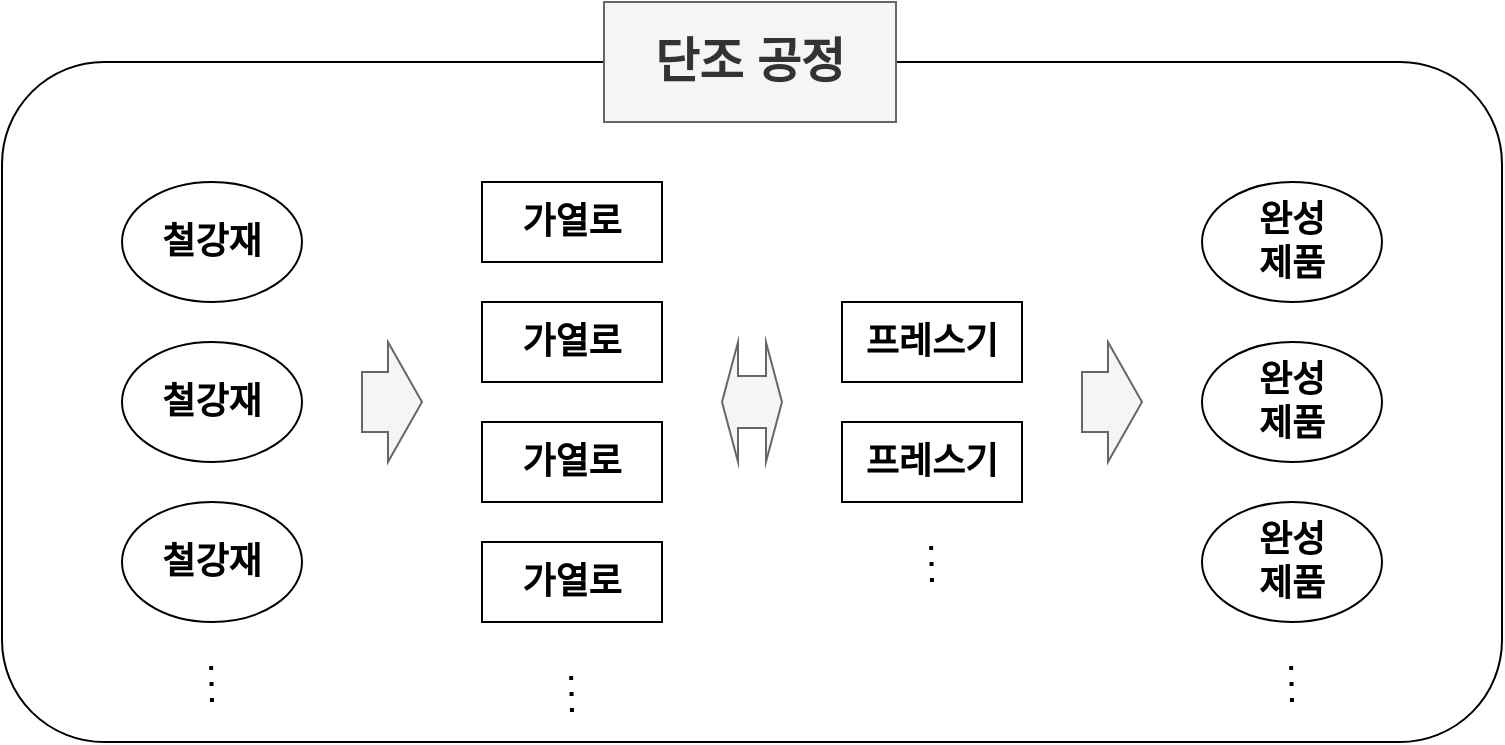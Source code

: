<mxfile version="16.5.5" type="github">
  <diagram id="wdg7d6GIiMwj1WEckeHe" name="Page-1">
    <mxGraphModel dx="1135" dy="969" grid="1" gridSize="10" guides="1" tooltips="1" connect="1" arrows="1" fold="1" page="1" pageScale="1" pageWidth="827" pageHeight="1169" math="0" shadow="0">
      <root>
        <mxCell id="0" />
        <mxCell id="1" parent="0" />
        <mxCell id="NMvF5vDh91TmVNXup4tc-2" value="" style="rounded=1;whiteSpace=wrap;html=1;" parent="1" vertex="1">
          <mxGeometry x="40" y="80" width="750" height="340" as="geometry" />
        </mxCell>
        <mxCell id="KqjhCIvY7JiIjr15peSO-1" value="&lt;h1&gt;단조 공정&lt;/h1&gt;" style="rounded=0;whiteSpace=wrap;html=1;fillColor=#f5f5f5;fontColor=#333333;strokeColor=#666666;" parent="1" vertex="1">
          <mxGeometry x="341" y="50" width="146" height="60" as="geometry" />
        </mxCell>
        <mxCell id="KqjhCIvY7JiIjr15peSO-2" value="&lt;h2&gt;철강재&lt;/h2&gt;" style="ellipse;whiteSpace=wrap;html=1;" parent="1" vertex="1">
          <mxGeometry x="100" y="140" width="90" height="60" as="geometry" />
        </mxCell>
        <mxCell id="KqjhCIvY7JiIjr15peSO-3" value="&lt;h2&gt;철강재&lt;/h2&gt;" style="ellipse;whiteSpace=wrap;html=1;" parent="1" vertex="1">
          <mxGeometry x="100" y="220" width="90" height="60" as="geometry" />
        </mxCell>
        <mxCell id="KqjhCIvY7JiIjr15peSO-4" value="&lt;h2&gt;철강재&lt;/h2&gt;" style="ellipse;whiteSpace=wrap;html=1;" parent="1" vertex="1">
          <mxGeometry x="100" y="300" width="90" height="60" as="geometry" />
        </mxCell>
        <mxCell id="KqjhCIvY7JiIjr15peSO-5" value="&lt;h2&gt;가열로&lt;/h2&gt;" style="rounded=0;whiteSpace=wrap;html=1;" parent="1" vertex="1">
          <mxGeometry x="280" y="140" width="90" height="40" as="geometry" />
        </mxCell>
        <mxCell id="KqjhCIvY7JiIjr15peSO-7" value="&lt;h2&gt;프레스기&lt;/h2&gt;" style="rounded=0;whiteSpace=wrap;html=1;" parent="1" vertex="1">
          <mxGeometry x="460" y="200" width="90" height="40" as="geometry" />
        </mxCell>
        <mxCell id="KqjhCIvY7JiIjr15peSO-8" value="&lt;h2&gt;가열로&lt;/h2&gt;" style="rounded=0;whiteSpace=wrap;html=1;" parent="1" vertex="1">
          <mxGeometry x="280" y="200" width="90" height="40" as="geometry" />
        </mxCell>
        <mxCell id="KqjhCIvY7JiIjr15peSO-13" value="&lt;h2&gt;프레스기&lt;/h2&gt;" style="rounded=0;whiteSpace=wrap;html=1;" parent="1" vertex="1">
          <mxGeometry x="460" y="260" width="90" height="40" as="geometry" />
        </mxCell>
        <mxCell id="KqjhCIvY7JiIjr15peSO-14" value="&lt;h2&gt;완성 &lt;br&gt;제품&lt;/h2&gt;" style="ellipse;whiteSpace=wrap;html=1;" parent="1" vertex="1">
          <mxGeometry x="640" y="140" width="90" height="60" as="geometry" />
        </mxCell>
        <mxCell id="KqjhCIvY7JiIjr15peSO-16" value="&lt;h2&gt;완성 &lt;br&gt;제품&lt;/h2&gt;" style="ellipse;whiteSpace=wrap;html=1;" parent="1" vertex="1">
          <mxGeometry x="640" y="220" width="90" height="60" as="geometry" />
        </mxCell>
        <mxCell id="KqjhCIvY7JiIjr15peSO-17" value="&lt;h2&gt;완성 &lt;br&gt;제품&lt;/h2&gt;" style="ellipse;whiteSpace=wrap;html=1;" parent="1" vertex="1">
          <mxGeometry x="640" y="300" width="90" height="60" as="geometry" />
        </mxCell>
        <mxCell id="KqjhCIvY7JiIjr15peSO-23" value="&lt;h2&gt;가열로&lt;/h2&gt;" style="rounded=0;whiteSpace=wrap;html=1;" parent="1" vertex="1">
          <mxGeometry x="280" y="260" width="90" height="40" as="geometry" />
        </mxCell>
        <mxCell id="KqjhCIvY7JiIjr15peSO-24" value="&lt;h2&gt;가열로&lt;/h2&gt;" style="rounded=0;whiteSpace=wrap;html=1;" parent="1" vertex="1">
          <mxGeometry x="280" y="320" width="90" height="40" as="geometry" />
        </mxCell>
        <mxCell id="KqjhCIvY7JiIjr15peSO-31" value="" style="endArrow=none;dashed=1;html=1;dashPattern=1 3;strokeWidth=2;rounded=0;" parent="1" edge="1">
          <mxGeometry width="50" height="50" relative="1" as="geometry">
            <mxPoint x="325" y="405" as="sourcePoint" />
            <mxPoint x="324.5" y="385" as="targetPoint" />
            <Array as="points" />
          </mxGeometry>
        </mxCell>
        <mxCell id="KqjhCIvY7JiIjr15peSO-32" value="" style="endArrow=none;dashed=1;html=1;dashPattern=1 3;strokeWidth=2;rounded=0;" parent="1" edge="1">
          <mxGeometry width="50" height="50" relative="1" as="geometry">
            <mxPoint x="505" y="340" as="sourcePoint" />
            <mxPoint x="504.5" y="320" as="targetPoint" />
            <Array as="points" />
          </mxGeometry>
        </mxCell>
        <mxCell id="KqjhCIvY7JiIjr15peSO-33" value="" style="endArrow=none;dashed=1;html=1;dashPattern=1 3;strokeWidth=2;rounded=0;" parent="1" edge="1">
          <mxGeometry width="50" height="50" relative="1" as="geometry">
            <mxPoint x="685" y="400" as="sourcePoint" />
            <mxPoint x="684.5" y="380" as="targetPoint" />
            <Array as="points" />
          </mxGeometry>
        </mxCell>
        <mxCell id="KqjhCIvY7JiIjr15peSO-34" value="" style="endArrow=none;dashed=1;html=1;dashPattern=1 3;strokeWidth=2;rounded=0;" parent="1" edge="1">
          <mxGeometry width="50" height="50" relative="1" as="geometry">
            <mxPoint x="145" y="400" as="sourcePoint" />
            <mxPoint x="144.5" y="380" as="targetPoint" />
            <Array as="points" />
          </mxGeometry>
        </mxCell>
        <mxCell id="jfRBR6TDJZYDt-3O3zp0-3" value="" style="shape=singleArrow;whiteSpace=wrap;html=1;arrowWidth=0.5;arrowSize=0.567;fillColor=#f5f5f5;strokeColor=#666666;fontColor=#333333;" vertex="1" parent="1">
          <mxGeometry x="220" y="220" width="30" height="60" as="geometry" />
        </mxCell>
        <mxCell id="jfRBR6TDJZYDt-3O3zp0-4" value="" style="shape=singleArrow;whiteSpace=wrap;html=1;arrowWidth=0.5;arrowSize=0.567;fillColor=#f5f5f5;strokeColor=#666666;fontColor=#333333;" vertex="1" parent="1">
          <mxGeometry x="580" y="220" width="30" height="60" as="geometry" />
        </mxCell>
        <mxCell id="jfRBR6TDJZYDt-3O3zp0-5" value="" style="shape=doubleArrow;whiteSpace=wrap;html=1;arrowWidth=0.433;arrowSize=0.267;fillColor=#f5f5f5;strokeColor=#666666;fontColor=#333333;" vertex="1" parent="1">
          <mxGeometry x="400" y="220" width="30" height="60" as="geometry" />
        </mxCell>
      </root>
    </mxGraphModel>
  </diagram>
</mxfile>
